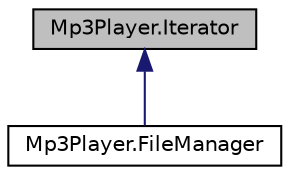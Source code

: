 digraph "Mp3Player.Iterator"
{
  edge [fontname="Helvetica",fontsize="10",labelfontname="Helvetica",labelfontsize="10"];
  node [fontname="Helvetica",fontsize="10",shape=record];
  Node0 [label="Mp3Player.Iterator",height=0.2,width=0.4,color="black", fillcolor="grey75", style="filled", fontcolor="black"];
  Node0 -> Node1 [dir="back",color="midnightblue",fontsize="10",style="solid",fontname="Helvetica"];
  Node1 [label="Mp3Player.FileManager",height=0.2,width=0.4,color="black", fillcolor="white", style="filled",URL="$class_mp3_player_1_1_file_manager.html"];
}
